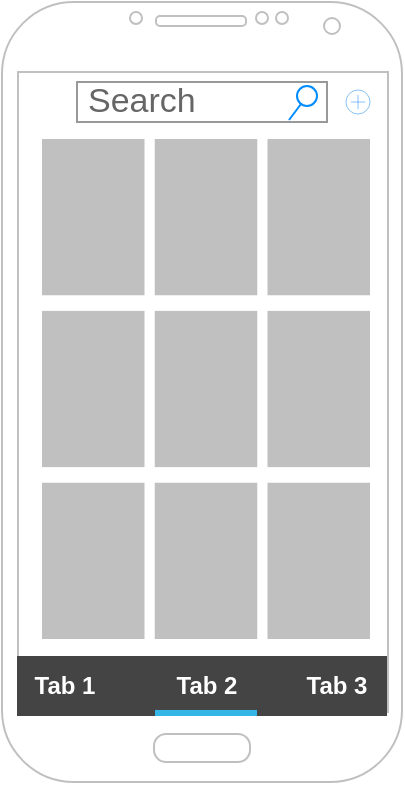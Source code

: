 <mxfile version="11.2.1" type="device" pages="1"><diagram id="MpPij2juneJ8lTHZiPEo" name="Page-1"><mxGraphModel dx="1186" dy="722" grid="1" gridSize="10" guides="1" tooltips="1" connect="1" arrows="1" fold="1" page="1" pageScale="1" pageWidth="1654" pageHeight="1169" math="0" shadow="0"><root><mxCell id="0"/><mxCell id="1" parent="0"/><mxCell id="Y3ouUKH1FeMfmZZ9KXrd-1" value="" style="verticalLabelPosition=bottom;verticalAlign=top;html=1;shadow=0;dashed=0;strokeWidth=1;shape=mxgraph.android.phone2;fillColor=#ffffff;strokeColor=#c0c0c0;" vertex="1" parent="1"><mxGeometry x="20" y="20" width="200" height="390" as="geometry"/></mxCell><mxCell id="Y3ouUKH1FeMfmZZ9KXrd-2" value="" style="strokeWidth=1;html=1;shadow=0;dashed=0;shape=mxgraph.android.rrect;rSize=0;fillColor=#444444;strokeColor=none;" vertex="1" parent="1"><mxGeometry x="27.5" y="347" width="185" height="30" as="geometry"/></mxCell><mxCell id="Y3ouUKH1FeMfmZZ9KXrd-3" value="Tab 1" style="strokeWidth=1;html=1;shadow=0;dashed=0;shape=mxgraph.android.anchor;fontStyle=1;fontColor=#ffffff;" vertex="1" parent="Y3ouUKH1FeMfmZZ9KXrd-2"><mxGeometry width="46.25" height="30" as="geometry"/></mxCell><mxCell id="Y3ouUKH1FeMfmZZ9KXrd-4" value="Tab 2" style="strokeWidth=1;html=1;shadow=0;dashed=0;shape=mxgraph.android.rrect;rSize=0;fontStyle=1;fillColor=none;strokeColor=none;fontColor=#ffffff;" vertex="1" parent="Y3ouUKH1FeMfmZZ9KXrd-2"><mxGeometry x="69" width="51" height="30" as="geometry"/></mxCell><mxCell id="Y3ouUKH1FeMfmZZ9KXrd-5" value="" style="strokeWidth=1;html=1;shadow=0;dashed=0;shape=mxgraph.android.rrect;rSize=0;fillColor=#33b5e5;strokeColor=none;" vertex="1" parent="Y3ouUKH1FeMfmZZ9KXrd-4"><mxGeometry y="27" width="51" height="3" as="geometry"/></mxCell><mxCell id="Y3ouUKH1FeMfmZZ9KXrd-6" value="Tab 3" style="strokeWidth=1;html=1;shadow=0;dashed=0;shape=mxgraph.android.anchor;fontStyle=1;fontColor=#ffffff;" vertex="1" parent="Y3ouUKH1FeMfmZZ9KXrd-2"><mxGeometry x="136.5" width="46.25" height="30" as="geometry"/></mxCell><mxCell id="Y3ouUKH1FeMfmZZ9KXrd-12" value="Search" style="strokeWidth=1;shadow=0;dashed=0;align=center;html=1;shape=mxgraph.mockup.forms.searchBox;strokeColor=#999999;mainText=;fillColor=#ffffff;strokeColor2=#008cff;fontColor=#666666;fontSize=17;align=left;spacingLeft=3;" vertex="1" parent="1"><mxGeometry x="57.5" y="60" width="125" height="20" as="geometry"/></mxCell><mxCell id="Y3ouUKH1FeMfmZZ9KXrd-16" value="" style="html=1;verticalLabelPosition=bottom;labelBackgroundColor=#ffffff;verticalAlign=top;shadow=0;dashed=0;strokeWidth=1;shape=mxgraph.ios7ui.iconGrid;fillColor=#c0c0c0;gridSize=3,3;" vertex="1" parent="1"><mxGeometry x="40" y="88.5" width="164" height="250" as="geometry"/></mxCell><mxCell id="Y3ouUKH1FeMfmZZ9KXrd-17" value="" style="html=1;verticalLabelPosition=bottom;labelBackgroundColor=#ffffff;verticalAlign=top;shadow=0;dashed=0;strokeWidth=2;shape=mxgraph.ios7.misc.increase;fillColor=#ffffff;strokeColor=#0080f0;" vertex="1" parent="1"><mxGeometry x="192" y="64" width="12" height="12" as="geometry"/></mxCell></root></mxGraphModel></diagram></mxfile>